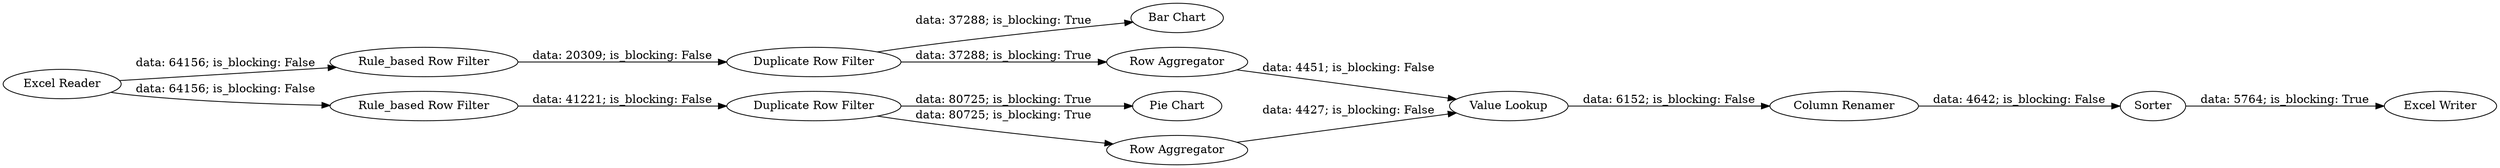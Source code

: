 digraph {
	"6300237797872404095_17" [label="Bar Chart"]
	"6300237797872404095_3" [label="Excel Reader"]
	"6300237797872404095_16" [label=Sorter]
	"6300237797872404095_19" [label="Excel Writer"]
	"6300237797872404095_2" [label="Rule_based Row Filter"]
	"6300237797872404095_18" [label="Pie Chart"]
	"6300237797872404095_7" [label="Rule_based Row Filter"]
	"6300237797872404095_10" [label="Duplicate Row Filter"]
	"6300237797872404095_15" [label="Column Renamer"]
	"6300237797872404095_4" [label="Duplicate Row Filter"]
	"6300237797872404095_11" [label="Row Aggregator"]
	"6300237797872404095_12" [label="Row Aggregator"]
	"6300237797872404095_14" [label="Value Lookup"]
	"6300237797872404095_12" -> "6300237797872404095_14" [label="data: 4451; is_blocking: False"]
	"6300237797872404095_10" -> "6300237797872404095_12" [label="data: 37288; is_blocking: True"]
	"6300237797872404095_4" -> "6300237797872404095_11" [label="data: 80725; is_blocking: True"]
	"6300237797872404095_3" -> "6300237797872404095_7" [label="data: 64156; is_blocking: False"]
	"6300237797872404095_10" -> "6300237797872404095_17" [label="data: 37288; is_blocking: True"]
	"6300237797872404095_11" -> "6300237797872404095_14" [label="data: 4427; is_blocking: False"]
	"6300237797872404095_14" -> "6300237797872404095_15" [label="data: 6152; is_blocking: False"]
	"6300237797872404095_4" -> "6300237797872404095_18" [label="data: 80725; is_blocking: True"]
	"6300237797872404095_2" -> "6300237797872404095_10" [label="data: 20309; is_blocking: False"]
	"6300237797872404095_15" -> "6300237797872404095_16" [label="data: 4642; is_blocking: False"]
	"6300237797872404095_3" -> "6300237797872404095_2" [label="data: 64156; is_blocking: False"]
	"6300237797872404095_16" -> "6300237797872404095_19" [label="data: 5764; is_blocking: True"]
	"6300237797872404095_7" -> "6300237797872404095_4" [label="data: 41221; is_blocking: False"]
	rankdir=LR
}
